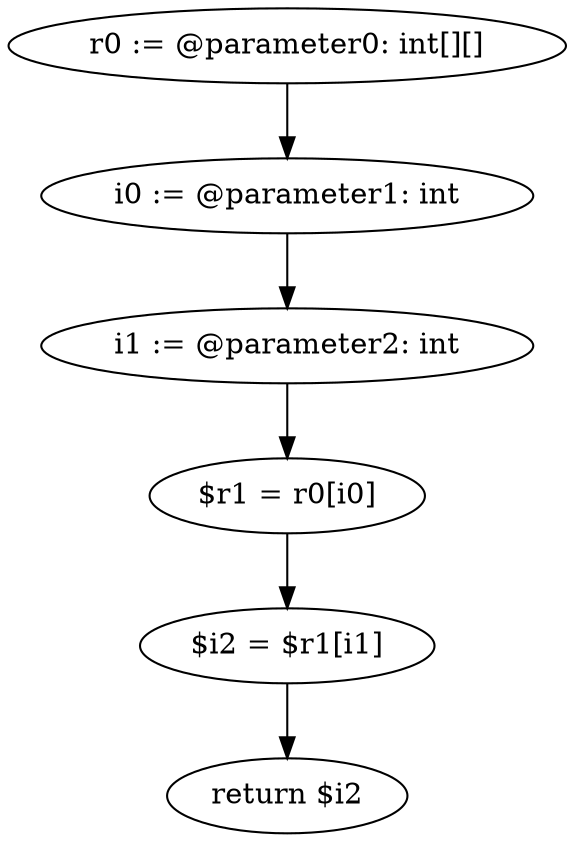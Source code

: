 digraph "unitGraph" {
    "r0 := @parameter0: int[][]"
    "i0 := @parameter1: int"
    "i1 := @parameter2: int"
    "$r1 = r0[i0]"
    "$i2 = $r1[i1]"
    "return $i2"
    "r0 := @parameter0: int[][]"->"i0 := @parameter1: int";
    "i0 := @parameter1: int"->"i1 := @parameter2: int";
    "i1 := @parameter2: int"->"$r1 = r0[i0]";
    "$r1 = r0[i0]"->"$i2 = $r1[i1]";
    "$i2 = $r1[i1]"->"return $i2";
}
